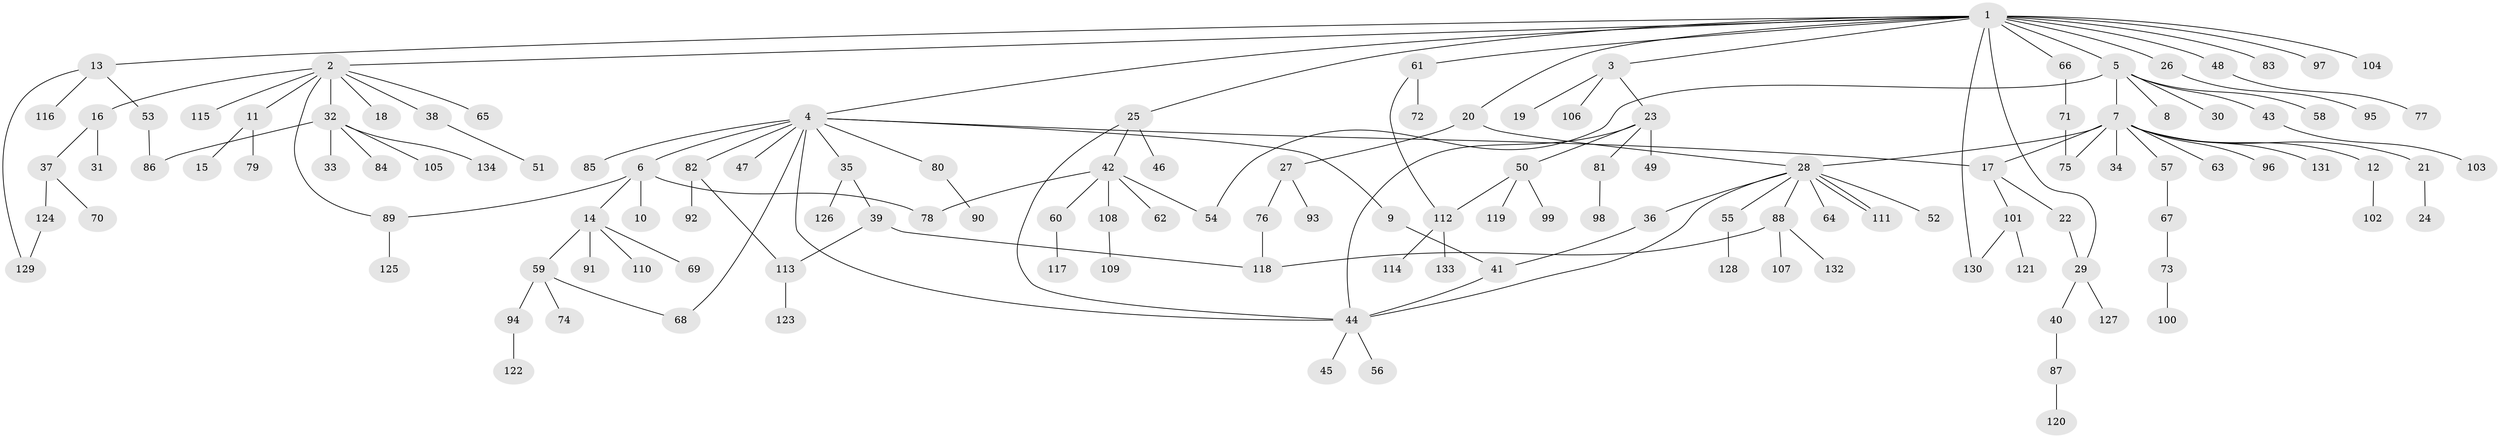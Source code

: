 // coarse degree distribution, {16: 0.010638297872340425, 9: 0.010638297872340425, 3: 0.09574468085106383, 10: 0.02127659574468085, 7: 0.02127659574468085, 4: 0.07446808510638298, 13: 0.010638297872340425, 1: 0.5531914893617021, 2: 0.1702127659574468, 5: 0.010638297872340425, 6: 0.02127659574468085}
// Generated by graph-tools (version 1.1) at 2025/41/03/06/25 10:41:45]
// undirected, 134 vertices, 154 edges
graph export_dot {
graph [start="1"]
  node [color=gray90,style=filled];
  1;
  2;
  3;
  4;
  5;
  6;
  7;
  8;
  9;
  10;
  11;
  12;
  13;
  14;
  15;
  16;
  17;
  18;
  19;
  20;
  21;
  22;
  23;
  24;
  25;
  26;
  27;
  28;
  29;
  30;
  31;
  32;
  33;
  34;
  35;
  36;
  37;
  38;
  39;
  40;
  41;
  42;
  43;
  44;
  45;
  46;
  47;
  48;
  49;
  50;
  51;
  52;
  53;
  54;
  55;
  56;
  57;
  58;
  59;
  60;
  61;
  62;
  63;
  64;
  65;
  66;
  67;
  68;
  69;
  70;
  71;
  72;
  73;
  74;
  75;
  76;
  77;
  78;
  79;
  80;
  81;
  82;
  83;
  84;
  85;
  86;
  87;
  88;
  89;
  90;
  91;
  92;
  93;
  94;
  95;
  96;
  97;
  98;
  99;
  100;
  101;
  102;
  103;
  104;
  105;
  106;
  107;
  108;
  109;
  110;
  111;
  112;
  113;
  114;
  115;
  116;
  117;
  118;
  119;
  120;
  121;
  122;
  123;
  124;
  125;
  126;
  127;
  128;
  129;
  130;
  131;
  132;
  133;
  134;
  1 -- 2;
  1 -- 3;
  1 -- 4;
  1 -- 5;
  1 -- 13;
  1 -- 20;
  1 -- 25;
  1 -- 26;
  1 -- 29;
  1 -- 48;
  1 -- 61;
  1 -- 66;
  1 -- 83;
  1 -- 97;
  1 -- 104;
  1 -- 130;
  2 -- 11;
  2 -- 16;
  2 -- 18;
  2 -- 32;
  2 -- 38;
  2 -- 65;
  2 -- 89;
  2 -- 115;
  3 -- 19;
  3 -- 23;
  3 -- 106;
  4 -- 6;
  4 -- 9;
  4 -- 17;
  4 -- 35;
  4 -- 44;
  4 -- 47;
  4 -- 68;
  4 -- 80;
  4 -- 82;
  4 -- 85;
  5 -- 7;
  5 -- 8;
  5 -- 30;
  5 -- 43;
  5 -- 54;
  5 -- 58;
  6 -- 10;
  6 -- 14;
  6 -- 78;
  6 -- 89;
  7 -- 12;
  7 -- 17;
  7 -- 21;
  7 -- 28;
  7 -- 34;
  7 -- 57;
  7 -- 63;
  7 -- 75;
  7 -- 96;
  7 -- 131;
  9 -- 41;
  11 -- 15;
  11 -- 79;
  12 -- 102;
  13 -- 53;
  13 -- 116;
  13 -- 129;
  14 -- 59;
  14 -- 69;
  14 -- 91;
  14 -- 110;
  16 -- 31;
  16 -- 37;
  17 -- 22;
  17 -- 101;
  20 -- 27;
  20 -- 28;
  21 -- 24;
  22 -- 29;
  23 -- 44;
  23 -- 49;
  23 -- 50;
  23 -- 81;
  25 -- 42;
  25 -- 44;
  25 -- 46;
  26 -- 95;
  27 -- 76;
  27 -- 93;
  28 -- 36;
  28 -- 44;
  28 -- 52;
  28 -- 55;
  28 -- 64;
  28 -- 88;
  28 -- 111;
  28 -- 111;
  29 -- 40;
  29 -- 127;
  32 -- 33;
  32 -- 84;
  32 -- 86;
  32 -- 105;
  32 -- 134;
  35 -- 39;
  35 -- 126;
  36 -- 41;
  37 -- 70;
  37 -- 124;
  38 -- 51;
  39 -- 113;
  39 -- 118;
  40 -- 87;
  41 -- 44;
  42 -- 54;
  42 -- 60;
  42 -- 62;
  42 -- 78;
  42 -- 108;
  43 -- 103;
  44 -- 45;
  44 -- 56;
  48 -- 77;
  50 -- 99;
  50 -- 112;
  50 -- 119;
  53 -- 86;
  55 -- 128;
  57 -- 67;
  59 -- 68;
  59 -- 74;
  59 -- 94;
  60 -- 117;
  61 -- 72;
  61 -- 112;
  66 -- 71;
  67 -- 73;
  71 -- 75;
  73 -- 100;
  76 -- 118;
  80 -- 90;
  81 -- 98;
  82 -- 92;
  82 -- 113;
  87 -- 120;
  88 -- 107;
  88 -- 118;
  88 -- 132;
  89 -- 125;
  94 -- 122;
  101 -- 121;
  101 -- 130;
  108 -- 109;
  112 -- 114;
  112 -- 133;
  113 -- 123;
  124 -- 129;
}
